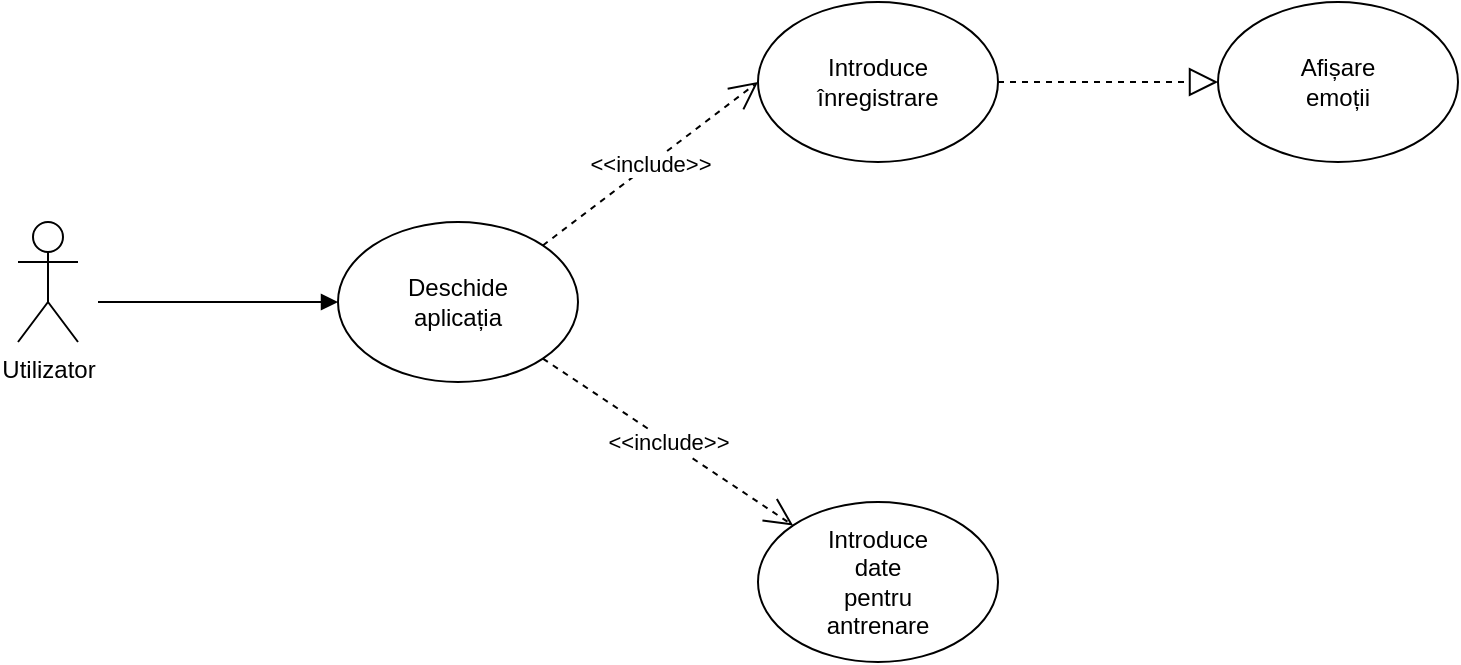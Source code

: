 <mxfile version="20.7.4" type="device"><diagram id="7PPUr7UvyskzuUJNCp9N" name="Page-1"><mxGraphModel dx="880" dy="532" grid="1" gridSize="10" guides="1" tooltips="1" connect="1" arrows="1" fold="1" page="1" pageScale="1" pageWidth="850" pageHeight="1100" math="0" shadow="0"><root><mxCell id="0"/><mxCell id="1" parent="0"/><mxCell id="WCqzE6GzZEuO1mjZsqqL-1" value="Utilizator" style="shape=umlActor;verticalLabelPosition=bottom;verticalAlign=top;html=1;" parent="1" vertex="1"><mxGeometry x="40" y="120" width="30" height="60" as="geometry"/></mxCell><mxCell id="WCqzE6GzZEuO1mjZsqqL-62" value="" style="endArrow=block;endFill=1;html=1;edgeStyle=elbowEdgeStyle;align=left;verticalAlign=top;rounded=0;fontColor=#FFFFFF;entryX=0;entryY=0.5;entryDx=0;entryDy=0;" parent="1" edge="1"><mxGeometry x="-1" relative="1" as="geometry"><mxPoint x="80" y="160" as="sourcePoint"/><mxPoint x="200" y="160" as="targetPoint"/><Array as="points"><mxPoint x="160" y="210"/></Array></mxGeometry></mxCell><mxCell id="p6UtTLNXsTc7zkwUbzeF-1" value="" style="ellipse;whiteSpace=wrap;html=1;" parent="1" vertex="1"><mxGeometry x="200" y="120" width="120" height="80" as="geometry"/></mxCell><mxCell id="p6UtTLNXsTc7zkwUbzeF-2" value="Deschide aplicația" style="text;html=1;strokeColor=none;fillColor=none;align=center;verticalAlign=middle;whiteSpace=wrap;rounded=0;" parent="1" vertex="1"><mxGeometry x="230" y="145" width="60" height="30" as="geometry"/></mxCell><mxCell id="p6UtTLNXsTc7zkwUbzeF-3" value="" style="ellipse;whiteSpace=wrap;html=1;" parent="1" vertex="1"><mxGeometry x="410" y="10" width="120" height="80" as="geometry"/></mxCell><mxCell id="p6UtTLNXsTc7zkwUbzeF-4" value="Introduce înregistrare" style="text;html=1;strokeColor=none;fillColor=none;align=center;verticalAlign=middle;whiteSpace=wrap;rounded=0;" parent="1" vertex="1"><mxGeometry x="440" y="35" width="60" height="30" as="geometry"/></mxCell><mxCell id="p6UtTLNXsTc7zkwUbzeF-5" value="" style="ellipse;whiteSpace=wrap;html=1;" parent="1" vertex="1"><mxGeometry x="640" y="10" width="120" height="80" as="geometry"/></mxCell><mxCell id="p6UtTLNXsTc7zkwUbzeF-6" value="Afișare emoții" style="text;html=1;strokeColor=none;fillColor=none;align=center;verticalAlign=middle;whiteSpace=wrap;rounded=0;" parent="1" vertex="1"><mxGeometry x="670" y="35" width="60" height="30" as="geometry"/></mxCell><mxCell id="p6UtTLNXsTc7zkwUbzeF-7" value="" style="ellipse;whiteSpace=wrap;html=1;" parent="1" vertex="1"><mxGeometry x="410" y="260" width="120" height="80" as="geometry"/></mxCell><mxCell id="p6UtTLNXsTc7zkwUbzeF-8" value="Introduce date pentru antrenare" style="text;html=1;strokeColor=none;fillColor=none;align=center;verticalAlign=middle;whiteSpace=wrap;rounded=0;" parent="1" vertex="1"><mxGeometry x="440" y="285" width="60" height="30" as="geometry"/></mxCell><mxCell id="p6UtTLNXsTc7zkwUbzeF-9" value="&amp;lt;&amp;lt;include&amp;gt;&amp;gt;" style="endArrow=open;endSize=12;dashed=1;html=1;rounded=0;exitX=1;exitY=0;exitDx=0;exitDy=0;entryX=0;entryY=0.5;entryDx=0;entryDy=0;" parent="1" source="p6UtTLNXsTc7zkwUbzeF-1" target="p6UtTLNXsTc7zkwUbzeF-3" edge="1"><mxGeometry width="160" relative="1" as="geometry"><mxPoint x="370" y="140" as="sourcePoint"/><mxPoint x="530" y="140" as="targetPoint"/></mxGeometry></mxCell><mxCell id="p6UtTLNXsTc7zkwUbzeF-10" value="&amp;lt;&amp;lt;include&amp;gt;&amp;gt;" style="endArrow=open;endSize=12;dashed=1;html=1;rounded=0;exitX=1;exitY=1;exitDx=0;exitDy=0;entryX=0;entryY=0;entryDx=0;entryDy=0;" parent="1" source="p6UtTLNXsTc7zkwUbzeF-1" target="p6UtTLNXsTc7zkwUbzeF-7" edge="1"><mxGeometry width="160" relative="1" as="geometry"><mxPoint x="312.426" y="141.716" as="sourcePoint"/><mxPoint x="420" y="60" as="targetPoint"/></mxGeometry></mxCell><mxCell id="p6UtTLNXsTc7zkwUbzeF-11" value="" style="endArrow=block;dashed=1;endFill=0;endSize=12;html=1;rounded=0;exitX=1;exitY=0.5;exitDx=0;exitDy=0;entryX=0;entryY=0.5;entryDx=0;entryDy=0;" parent="1" source="p6UtTLNXsTc7zkwUbzeF-3" target="p6UtTLNXsTc7zkwUbzeF-5" edge="1"><mxGeometry width="160" relative="1" as="geometry"><mxPoint x="500" y="140" as="sourcePoint"/><mxPoint x="660" y="140" as="targetPoint"/></mxGeometry></mxCell></root></mxGraphModel></diagram></mxfile>